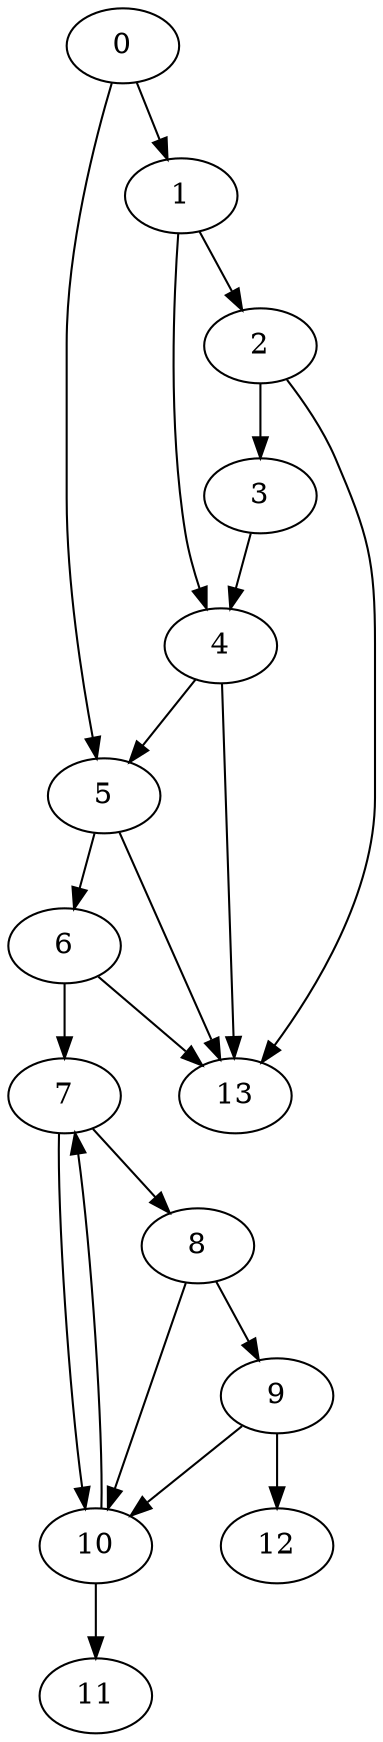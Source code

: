 digraph {
	0
	1
	2
	3
	4
	5
	6
	7
	8
	9
	10
	11
	12
	13
	0 -> 1
	8 -> 9
	10 -> 11
	1 -> 2
	1 -> 4
	3 -> 4
	0 -> 5
	4 -> 5
	7 -> 8
	9 -> 12
	2 -> 3
	5 -> 6
	7 -> 10
	8 -> 10
	9 -> 10
	6 -> 7
	10 -> 7
	2 -> 13
	4 -> 13
	5 -> 13
	6 -> 13
}
